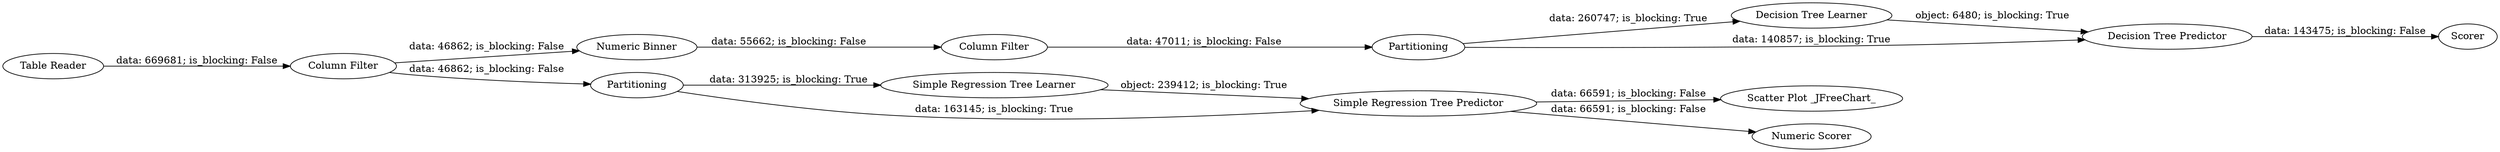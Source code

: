 digraph {
	"2630838362399511040_23" [label=Scorer]
	"2630838362399511040_18" [label="Numeric Binner"]
	"2630838362399511040_3" [label=Partitioning]
	"2630838362399511040_7" [label="Scatter Plot _JFreeChart_"]
	"2630838362399511040_6" [label="Numeric Scorer"]
	"2630838362399511040_21" [label="Column Filter"]
	"2630838362399511040_19" [label="Decision Tree Learner"]
	"2630838362399511040_22" [label=Partitioning]
	"2630838362399511040_2" [label="Column Filter"]
	"2630838362399511040_14" [label="Table Reader"]
	"2630838362399511040_4" [label="Simple Regression Tree Learner"]
	"2630838362399511040_20" [label="Decision Tree Predictor"]
	"2630838362399511040_5" [label="Simple Regression Tree Predictor"]
	"2630838362399511040_18" -> "2630838362399511040_21" [label="data: 55662; is_blocking: False"]
	"2630838362399511040_19" -> "2630838362399511040_20" [label="object: 6480; is_blocking: True"]
	"2630838362399511040_5" -> "2630838362399511040_7" [label="data: 66591; is_blocking: False"]
	"2630838362399511040_22" -> "2630838362399511040_19" [label="data: 260747; is_blocking: True"]
	"2630838362399511040_2" -> "2630838362399511040_18" [label="data: 46862; is_blocking: False"]
	"2630838362399511040_3" -> "2630838362399511040_5" [label="data: 163145; is_blocking: True"]
	"2630838362399511040_2" -> "2630838362399511040_3" [label="data: 46862; is_blocking: False"]
	"2630838362399511040_14" -> "2630838362399511040_2" [label="data: 669681; is_blocking: False"]
	"2630838362399511040_4" -> "2630838362399511040_5" [label="object: 239412; is_blocking: True"]
	"2630838362399511040_20" -> "2630838362399511040_23" [label="data: 143475; is_blocking: False"]
	"2630838362399511040_21" -> "2630838362399511040_22" [label="data: 47011; is_blocking: False"]
	"2630838362399511040_3" -> "2630838362399511040_4" [label="data: 313925; is_blocking: True"]
	"2630838362399511040_5" -> "2630838362399511040_6" [label="data: 66591; is_blocking: False"]
	"2630838362399511040_22" -> "2630838362399511040_20" [label="data: 140857; is_blocking: True"]
	rankdir=LR
}
